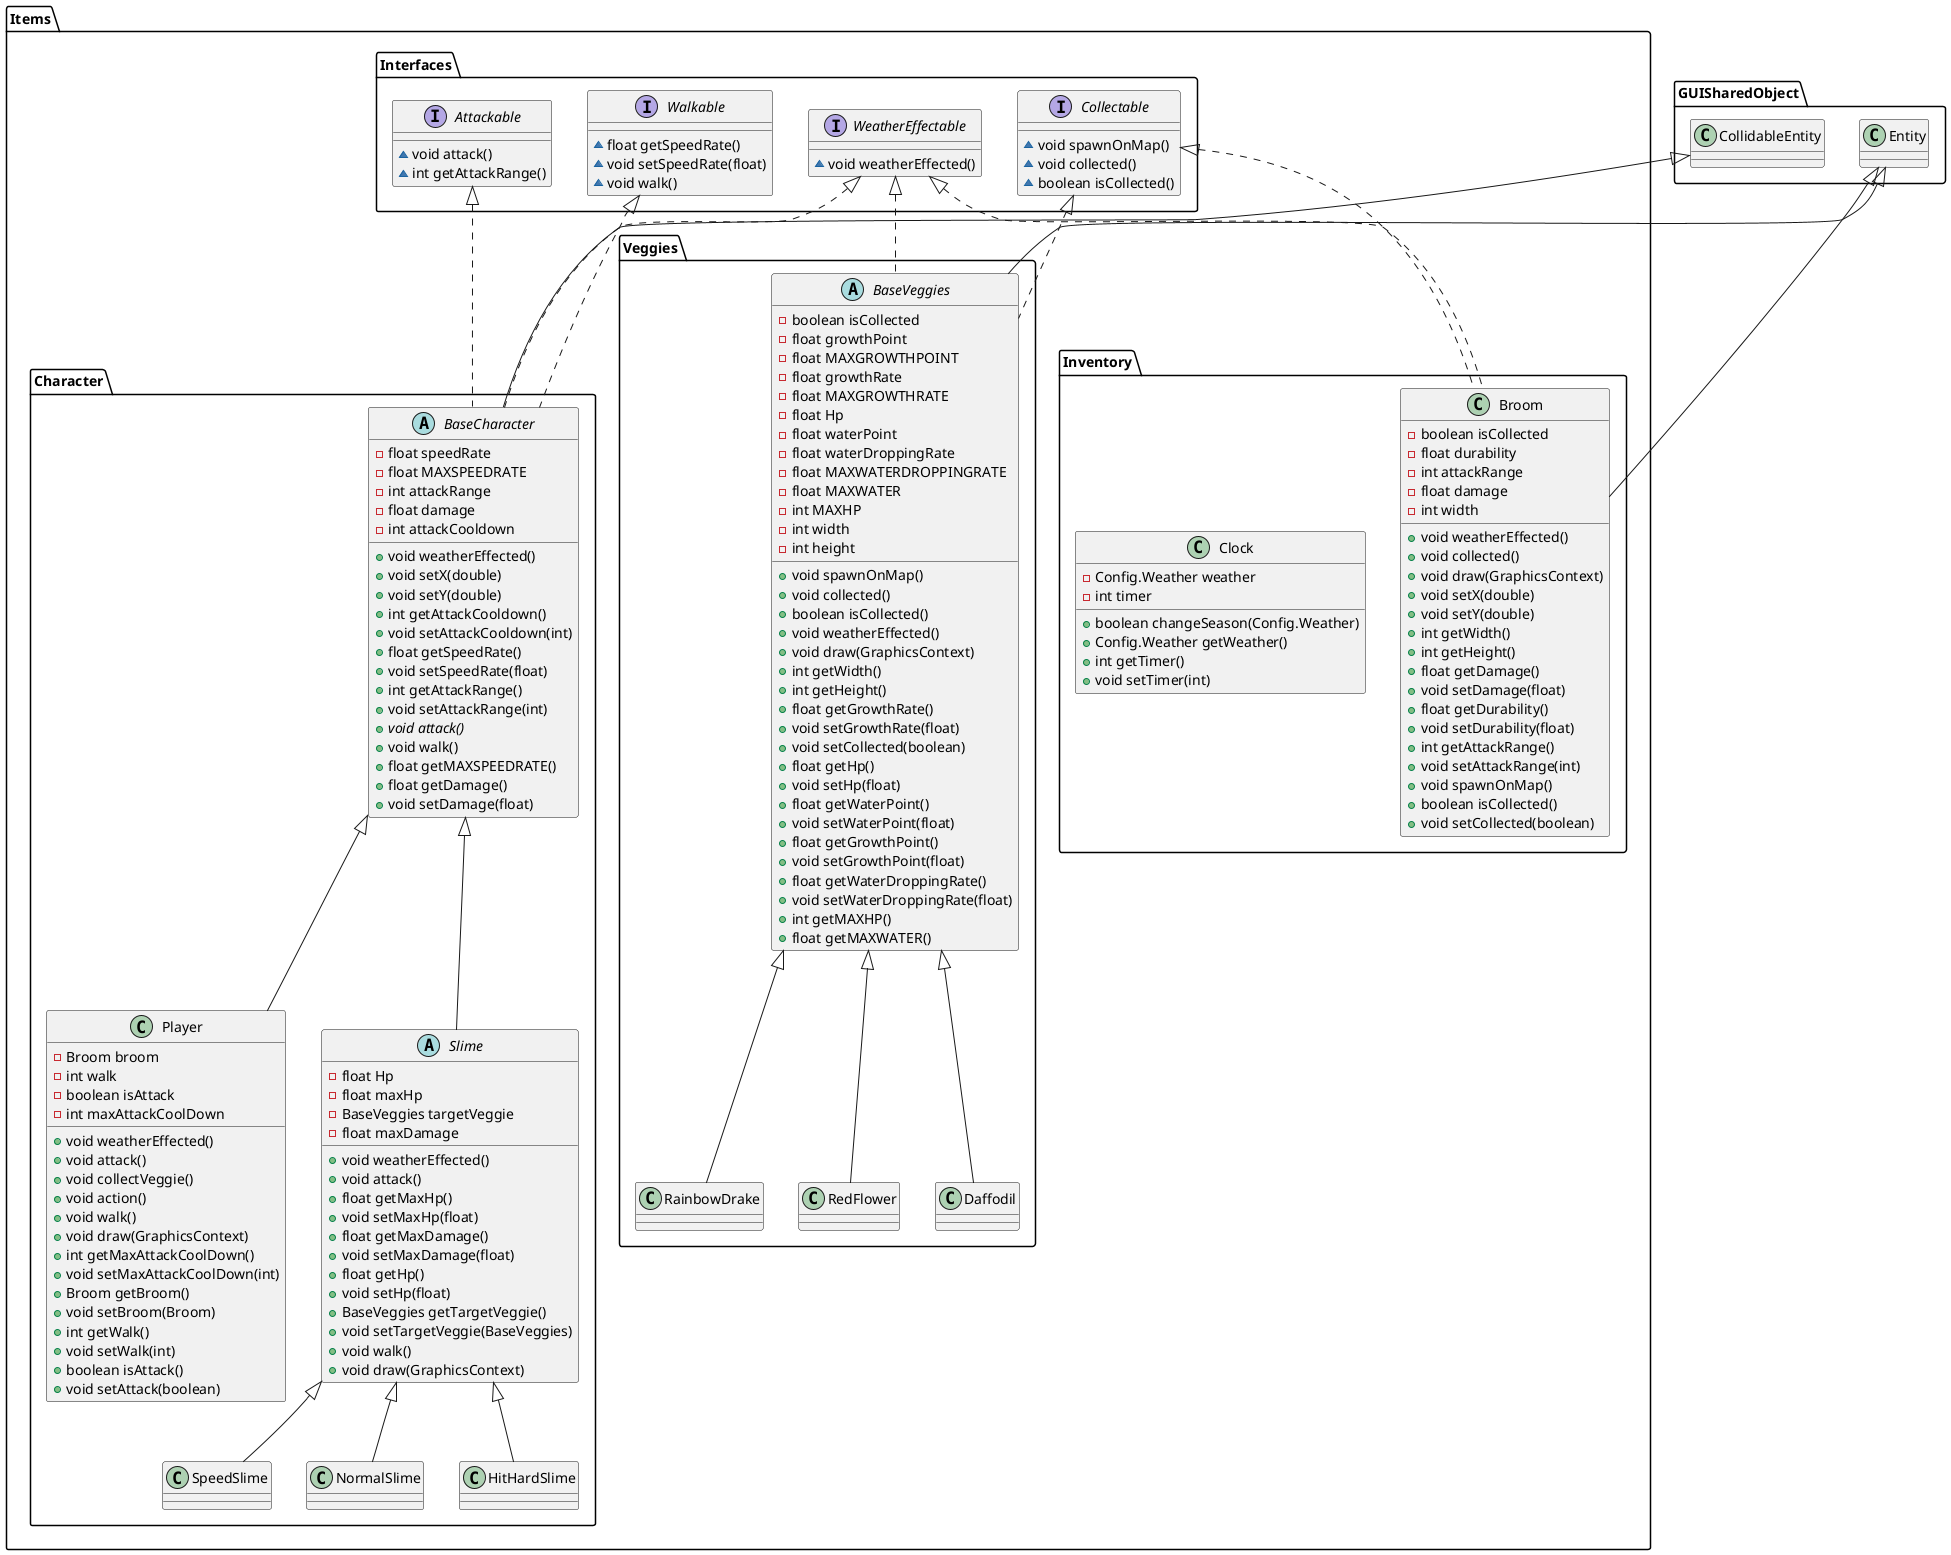@startuml
interface Items.Interfaces.WeatherEffectable {
~ void weatherEffected()
}
class Items.Character.SpeedSlime {
}
class Items.Character.Player {
- Broom broom
- int walk
- boolean isAttack
- int maxAttackCoolDown
+ void weatherEffected()
+ void attack()
+ void collectVeggie()
+ void action()
+ void walk()
+ void draw(GraphicsContext)
+ int getMaxAttackCoolDown()
+ void setMaxAttackCoolDown(int)
+ Broom getBroom()
+ void setBroom(Broom)
+ int getWalk()
+ void setWalk(int)
+ boolean isAttack()
+ void setAttack(boolean)
}
class Items.Veggies.Daffodil {
}
class Items.Inventory.Broom {
- boolean isCollected
- float durability
- int attackRange
- float damage
- int width
+ void weatherEffected()
+ void collected()
+ void draw(GraphicsContext)
+ void setX(double)
+ void setY(double)
+ int getWidth()
+ int getHeight()
+ float getDamage()
+ void setDamage(float)
+ float getDurability()
+ void setDurability(float)
+ int getAttackRange()
+ void setAttackRange(int)
+ void spawnOnMap()
+ boolean isCollected()
+ void setCollected(boolean)
}
class Items.Character.NormalSlime {
}
class Items.Veggies.RainbowDrake {
}
abstract class Items.Character.BaseCharacter {
- float speedRate
- float MAXSPEEDRATE
- int attackRange
- float damage
- int attackCooldown
+ void weatherEffected()
+ void setX(double)
+ void setY(double)
+ int getAttackCooldown()
+ void setAttackCooldown(int)
+ float getSpeedRate()
+ void setSpeedRate(float)
+ int getAttackRange()
+ void setAttackRange(int)
+ {abstract}void attack()
+ void walk()
+ float getMAXSPEEDRATE()
+ float getDamage()
+ void setDamage(float)
}
class Items.Character.HitHardSlime {
}
abstract class Items.Veggies.BaseVeggies {
- boolean isCollected
- float growthPoint
- float MAXGROWTHPOINT
- float growthRate
- float MAXGROWTHRATE
- float Hp
- float waterPoint
- float waterDroppingRate
- float MAXWATERDROPPINGRATE
- float MAXWATER
- int MAXHP
- int width
- int height
+ void spawnOnMap()
+ void collected()
+ boolean isCollected()
+ void weatherEffected()
+ void draw(GraphicsContext)
+ int getWidth()
+ int getHeight()
+ float getGrowthRate()
+ void setGrowthRate(float)
+ void setCollected(boolean)
+ float getHp()
+ void setHp(float)
+ float getWaterPoint()
+ void setWaterPoint(float)
+ float getGrowthPoint()
+ void setGrowthPoint(float)
+ float getWaterDroppingRate()
+ void setWaterDroppingRate(float)
+ int getMAXHP()
+ float getMAXWATER()
}
interface Items.Interfaces.Attackable {
~ void attack()
~ int getAttackRange()
}
class Items.Veggies.RedFlower {
}
interface Items.Interfaces.Collectable {
~ void spawnOnMap()
~ void collected()
~ boolean isCollected()
}
interface Items.Interfaces.Walkable {
~ float getSpeedRate()
~ void setSpeedRate(float)
~ void walk()
}
abstract class Items.Character.Slime {
- float Hp
- float maxHp
- BaseVeggies targetVeggie
- float maxDamage
+ void weatherEffected()
+ void attack()
+ float getMaxHp()
+ void setMaxHp(float)
+ float getMaxDamage()
+ void setMaxDamage(float)
+ float getHp()
+ void setHp(float)
+ BaseVeggies getTargetVeggie()
+ void setTargetVeggie(BaseVeggies)
+ void walk()
+ void draw(GraphicsContext)
}
class Items.Inventory.Clock {
- Config.Weather weather
- int timer
+ boolean changeSeason(Config.Weather)
+ Config.Weather getWeather()
+ int getTimer()
+ void setTimer(int)
}


Items.Character.Slime <|-- Items.Character.SpeedSlime
Items.Character.BaseCharacter <|-- Items.Character.Player
Items.Veggies.BaseVeggies <|-- Items.Veggies.Daffodil
Items.Interfaces.Collectable <|.. Items.Inventory.Broom
Items.Interfaces.WeatherEffectable <|.. Items.Inventory.Broom
GUISharedObject.Entity <|-- Items.Inventory.Broom
Items.Character.Slime <|-- Items.Character.NormalSlime
Items.Veggies.BaseVeggies <|-- Items.Veggies.RainbowDrake
Items.Interfaces.Walkable <|.. Items.Character.BaseCharacter
Items.Interfaces.Attackable <|.. Items.Character.BaseCharacter
Items.Interfaces.WeatherEffectable <|.. Items.Character.BaseCharacter
GUISharedObject.CollidableEntity <|-- Items.Character.BaseCharacter
Items.Character.Slime <|-- Items.Character.HitHardSlime
Items.Interfaces.WeatherEffectable <|.. Items.Veggies.BaseVeggies
Items.Interfaces.Collectable <|.. Items.Veggies.BaseVeggies
GUISharedObject.Entity <|-- Items.Veggies.BaseVeggies
Items.Veggies.BaseVeggies <|-- Items.Veggies.RedFlower
Items.Character.BaseCharacter <|-- Items.Character.Slime
@enduml